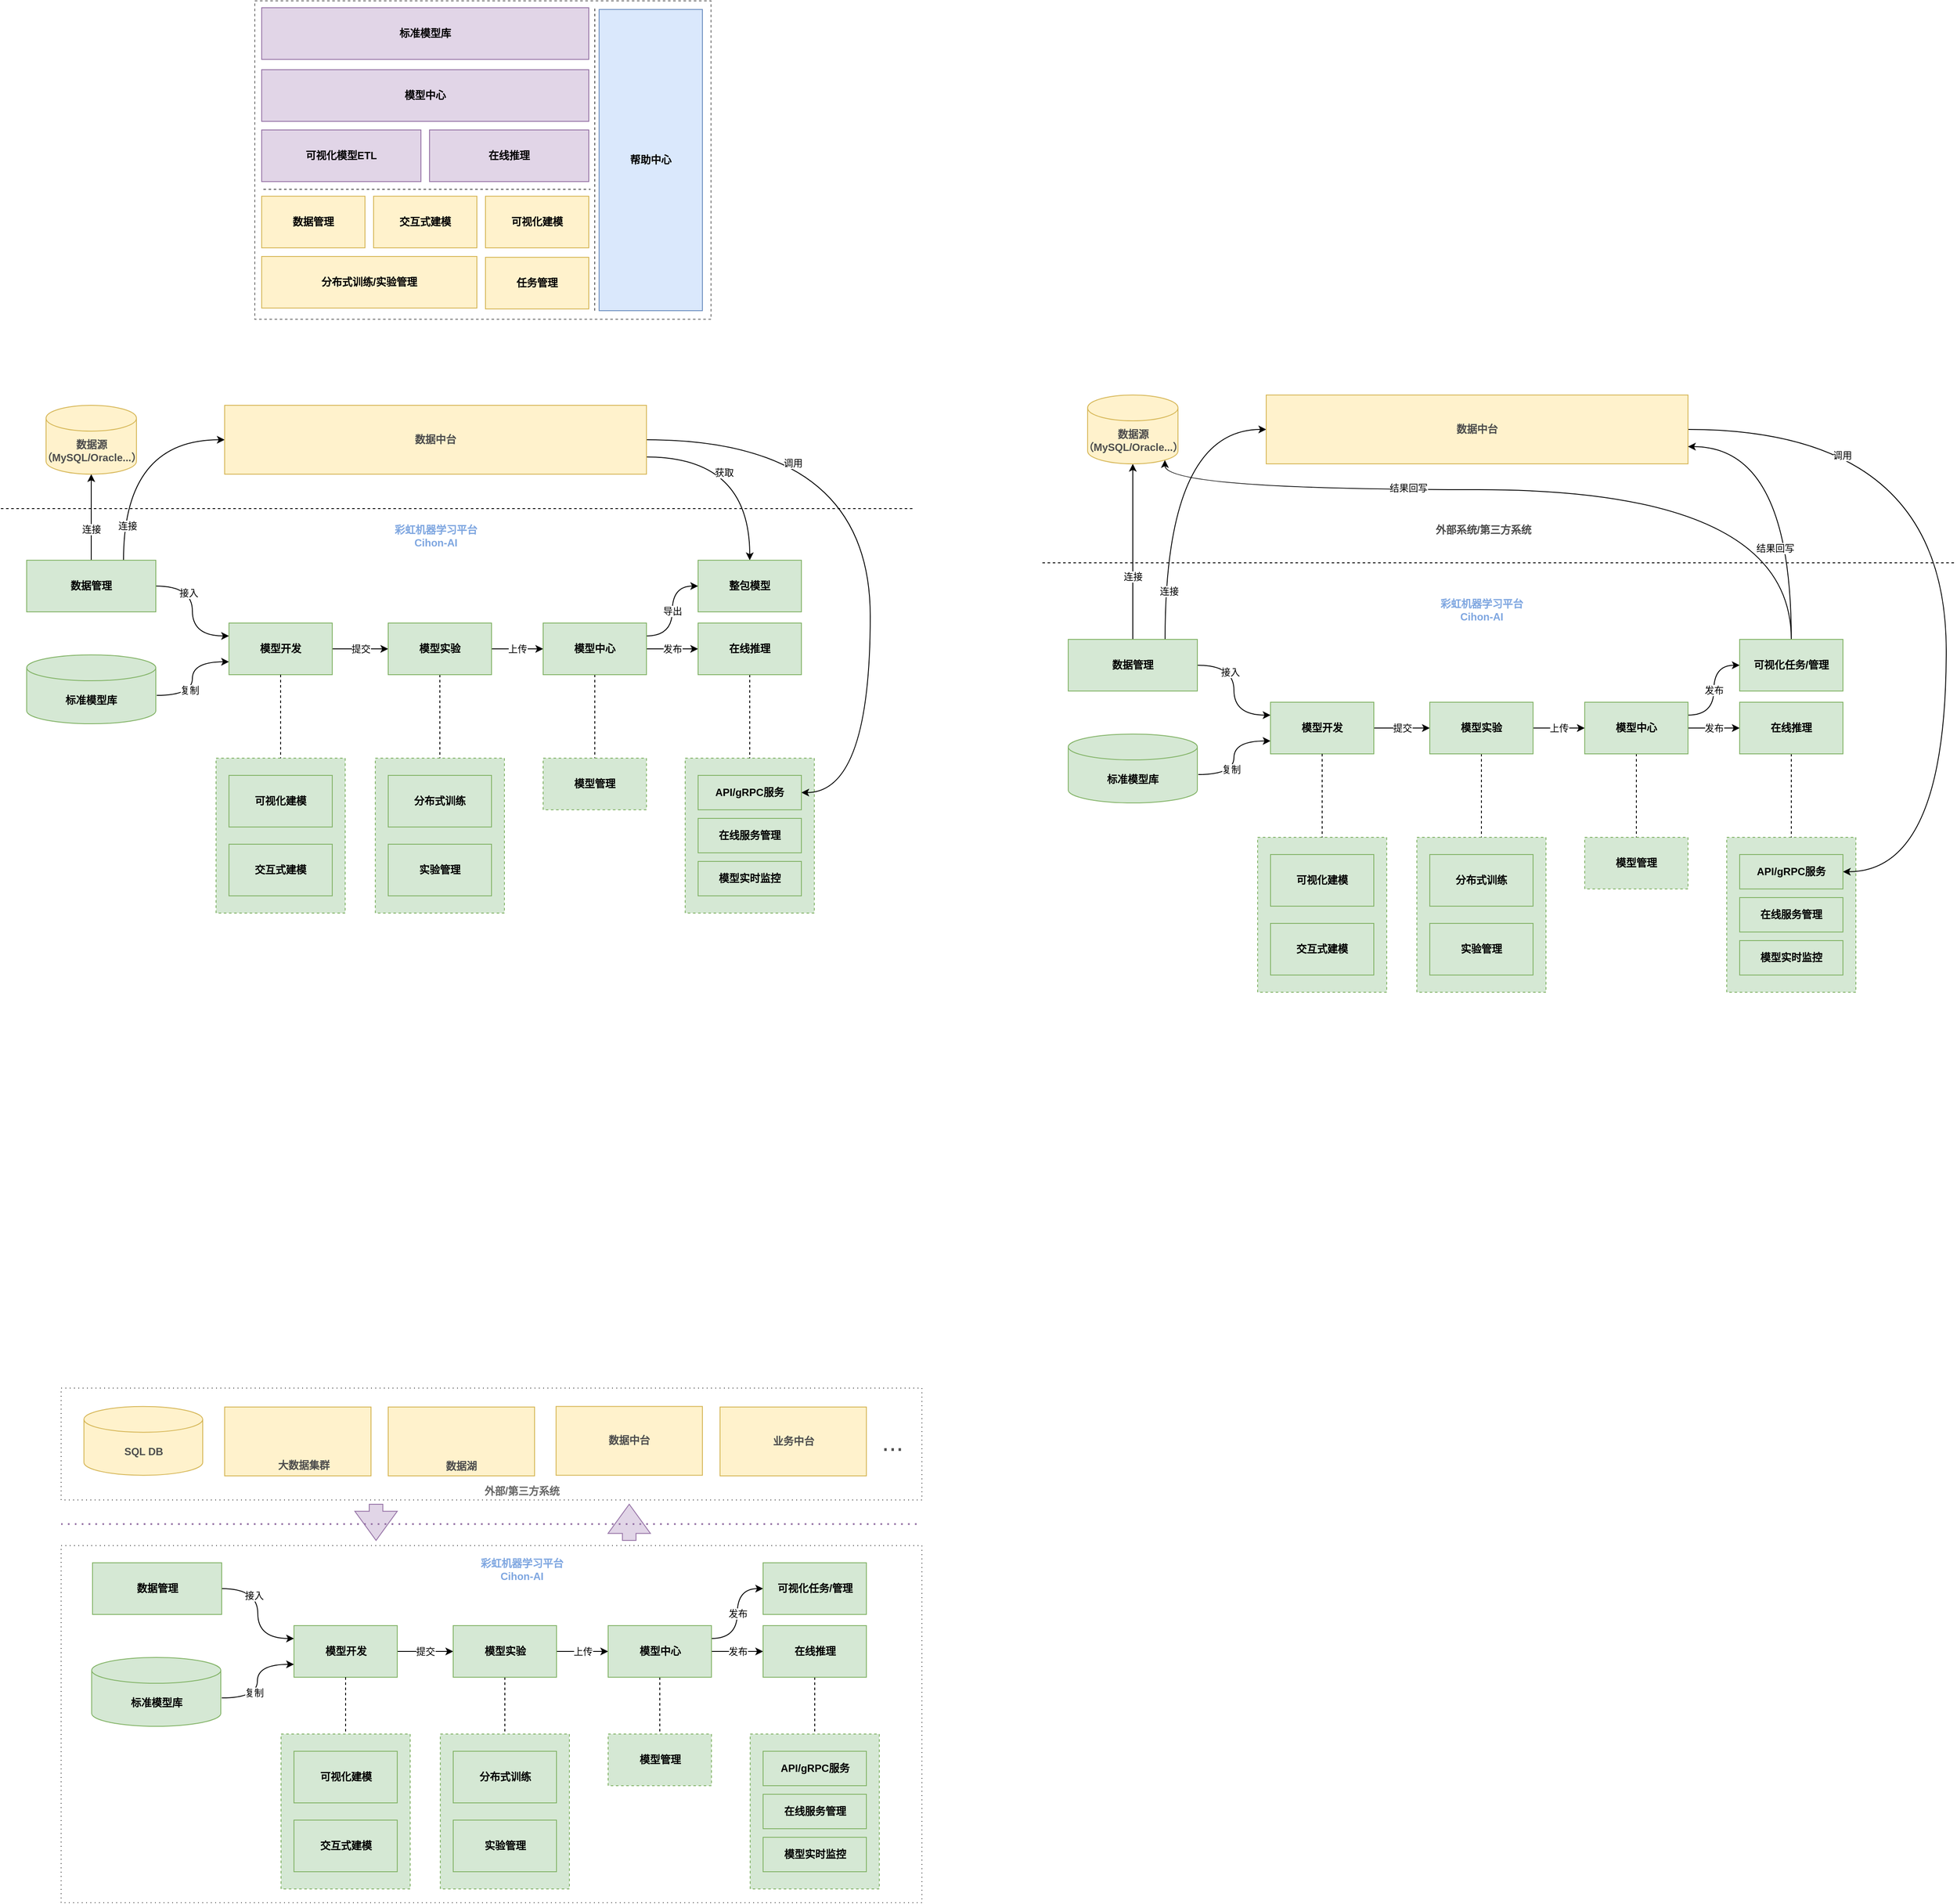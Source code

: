 <mxfile version="20.7.4" type="github">
  <diagram id="ie_3CytNylO9c6eQ8wbu" name="Page-1">
    <mxGraphModel dx="1434" dy="-405" grid="1" gridSize="10" guides="1" tooltips="1" connect="1" arrows="1" fold="1" page="1" pageScale="1" pageWidth="827" pageHeight="1169" math="0" shadow="0">
      <root>
        <mxCell id="0" />
        <mxCell id="1" parent="0" />
        <mxCell id="xP5RGfuM2HS8HkqxuWQb-124" value="" style="rounded=0;whiteSpace=wrap;html=1;fontSize=30;fontColor=#4D4D4D;strokeColor=#4D4D4D;dashed=1;dashPattern=1 4;" parent="1" vertex="1">
          <mxGeometry x="160" y="3185" width="1000" height="415" as="geometry" />
        </mxCell>
        <mxCell id="xP5RGfuM2HS8HkqxuWQb-113" value="" style="rounded=0;whiteSpace=wrap;html=1;fontSize=30;fontColor=#4D4D4D;strokeColor=#4D4D4D;dashed=1;dashPattern=1 4;" parent="1" vertex="1">
          <mxGeometry x="160" y="3002" width="1000" height="130" as="geometry" />
        </mxCell>
        <mxCell id="l0CeqF50A7bxB8gCz17a-1" value="" style="rounded=0;whiteSpace=wrap;html=1;dashed=1;fillColor=#d5e8d4;strokeColor=#82b366;" parent="1" vertex="1">
          <mxGeometry x="885" y="2270" width="150" height="180" as="geometry" />
        </mxCell>
        <mxCell id="l0CeqF50A7bxB8gCz17a-2" style="edgeStyle=orthogonalEdgeStyle;curved=1;rounded=0;orthogonalLoop=1;jettySize=auto;html=1;exitX=1.007;exitY=0.588;exitDx=0;exitDy=0;entryX=0;entryY=0.75;entryDx=0;entryDy=0;exitPerimeter=0;" parent="1" source="YzknZtRQCLHHo1tjPDXz-21" target="l0CeqF50A7bxB8gCz17a-14" edge="1">
          <mxGeometry relative="1" as="geometry">
            <mxPoint x="317" y="2190" as="sourcePoint" />
          </mxGeometry>
        </mxCell>
        <mxCell id="l0CeqF50A7bxB8gCz17a-3" value="复制" style="edgeLabel;html=1;align=center;verticalAlign=middle;resizable=0;points=[];" parent="l0CeqF50A7bxB8gCz17a-2" vertex="1" connectable="0">
          <mxGeometry x="-0.315" relative="1" as="geometry">
            <mxPoint x="-4" y="-6" as="offset" />
          </mxGeometry>
        </mxCell>
        <mxCell id="l0CeqF50A7bxB8gCz17a-5" style="edgeStyle=orthogonalEdgeStyle;rounded=0;orthogonalLoop=1;jettySize=auto;html=1;exitX=1;exitY=0.5;exitDx=0;exitDy=0;entryX=0;entryY=0.25;entryDx=0;entryDy=0;curved=1;" parent="1" source="l0CeqF50A7bxB8gCz17a-11" target="l0CeqF50A7bxB8gCz17a-14" edge="1">
          <mxGeometry relative="1" as="geometry" />
        </mxCell>
        <mxCell id="l0CeqF50A7bxB8gCz17a-6" value="接入" style="edgeLabel;html=1;align=center;verticalAlign=middle;resizable=0;points=[];" parent="l0CeqF50A7bxB8gCz17a-5" vertex="1" connectable="0">
          <mxGeometry x="-0.4" y="-1" relative="1" as="geometry">
            <mxPoint x="-4" y="7" as="offset" />
          </mxGeometry>
        </mxCell>
        <mxCell id="l0CeqF50A7bxB8gCz17a-7" style="edgeStyle=orthogonalEdgeStyle;curved=1;rounded=0;orthogonalLoop=1;jettySize=auto;html=1;exitX=0.75;exitY=0;exitDx=0;exitDy=0;entryX=0;entryY=0.5;entryDx=0;entryDy=0;" parent="1" source="l0CeqF50A7bxB8gCz17a-11" target="l0CeqF50A7bxB8gCz17a-28" edge="1">
          <mxGeometry relative="1" as="geometry" />
        </mxCell>
        <mxCell id="l0CeqF50A7bxB8gCz17a-8" value="连接" style="edgeLabel;html=1;align=center;verticalAlign=middle;resizable=0;points=[];" parent="l0CeqF50A7bxB8gCz17a-7" vertex="1" connectable="0">
          <mxGeometry x="-0.688" y="-4" relative="1" as="geometry">
            <mxPoint as="offset" />
          </mxGeometry>
        </mxCell>
        <mxCell id="l0CeqF50A7bxB8gCz17a-9" style="edgeStyle=orthogonalEdgeStyle;curved=1;rounded=0;orthogonalLoop=1;jettySize=auto;html=1;exitX=0.5;exitY=0;exitDx=0;exitDy=0;entryX=0.5;entryY=1;entryDx=0;entryDy=0;entryPerimeter=0;" parent="1" source="l0CeqF50A7bxB8gCz17a-11" target="l0CeqF50A7bxB8gCz17a-34" edge="1">
          <mxGeometry relative="1" as="geometry" />
        </mxCell>
        <mxCell id="l0CeqF50A7bxB8gCz17a-10" value="连接" style="edgeLabel;html=1;align=center;verticalAlign=middle;resizable=0;points=[];" parent="l0CeqF50A7bxB8gCz17a-9" vertex="1" connectable="0">
          <mxGeometry x="-0.284" relative="1" as="geometry">
            <mxPoint as="offset" />
          </mxGeometry>
        </mxCell>
        <mxCell id="l0CeqF50A7bxB8gCz17a-11" value="数据管理" style="rounded=0;whiteSpace=wrap;html=1;fillColor=#d5e8d4;strokeColor=#82b366;fontStyle=1" parent="1" vertex="1">
          <mxGeometry x="120" y="2040" width="150" height="60" as="geometry" />
        </mxCell>
        <mxCell id="l0CeqF50A7bxB8gCz17a-13" value="提交" style="edgeStyle=orthogonalEdgeStyle;curved=1;rounded=0;orthogonalLoop=1;jettySize=auto;html=1;exitX=1;exitY=0.5;exitDx=0;exitDy=0;entryX=0;entryY=0.5;entryDx=0;entryDy=0;" parent="1" source="l0CeqF50A7bxB8gCz17a-14" target="l0CeqF50A7bxB8gCz17a-17" edge="1">
          <mxGeometry relative="1" as="geometry" />
        </mxCell>
        <mxCell id="l0CeqF50A7bxB8gCz17a-14" value="模型开发" style="rounded=0;whiteSpace=wrap;html=1;fillColor=#d5e8d4;strokeColor=#82b366;fontStyle=1" parent="1" vertex="1">
          <mxGeometry x="355" y="2113" width="120" height="60" as="geometry" />
        </mxCell>
        <mxCell id="l0CeqF50A7bxB8gCz17a-15" value="上传" style="edgeStyle=orthogonalEdgeStyle;curved=1;rounded=0;orthogonalLoop=1;jettySize=auto;html=1;exitX=1;exitY=0.5;exitDx=0;exitDy=0;entryX=0;entryY=0.5;entryDx=0;entryDy=0;" parent="1" source="l0CeqF50A7bxB8gCz17a-17" target="l0CeqF50A7bxB8gCz17a-21" edge="1">
          <mxGeometry relative="1" as="geometry" />
        </mxCell>
        <mxCell id="l0CeqF50A7bxB8gCz17a-16" style="edgeStyle=orthogonalEdgeStyle;curved=1;rounded=0;orthogonalLoop=1;jettySize=auto;html=1;exitX=0.5;exitY=1;exitDx=0;exitDy=0;dashed=1;endArrow=none;endFill=0;" parent="1" source="l0CeqF50A7bxB8gCz17a-17" edge="1">
          <mxGeometry relative="1" as="geometry">
            <mxPoint x="600" y="2270" as="targetPoint" />
          </mxGeometry>
        </mxCell>
        <mxCell id="l0CeqF50A7bxB8gCz17a-17" value="模型实验" style="rounded=0;whiteSpace=wrap;html=1;fillColor=#d5e8d4;strokeColor=#82b366;fontStyle=1" parent="1" vertex="1">
          <mxGeometry x="540" y="2113" width="120" height="60" as="geometry" />
        </mxCell>
        <mxCell id="l0CeqF50A7bxB8gCz17a-18" value="发布" style="edgeStyle=orthogonalEdgeStyle;curved=1;rounded=0;orthogonalLoop=1;jettySize=auto;html=1;exitX=1;exitY=0.5;exitDx=0;exitDy=0;entryX=0;entryY=0.5;entryDx=0;entryDy=0;" parent="1" source="l0CeqF50A7bxB8gCz17a-21" target="l0CeqF50A7bxB8gCz17a-23" edge="1">
          <mxGeometry relative="1" as="geometry" />
        </mxCell>
        <mxCell id="l0CeqF50A7bxB8gCz17a-19" value="导出" style="edgeStyle=orthogonalEdgeStyle;curved=1;rounded=0;orthogonalLoop=1;jettySize=auto;html=1;exitX=1;exitY=0.25;exitDx=0;exitDy=0;entryX=0;entryY=0.5;entryDx=0;entryDy=0;" parent="1" source="l0CeqF50A7bxB8gCz17a-21" target="l0CeqF50A7bxB8gCz17a-35" edge="1">
          <mxGeometry relative="1" as="geometry" />
        </mxCell>
        <mxCell id="l0CeqF50A7bxB8gCz17a-20" style="edgeStyle=orthogonalEdgeStyle;curved=1;rounded=0;orthogonalLoop=1;jettySize=auto;html=1;exitX=0.5;exitY=1;exitDx=0;exitDy=0;entryX=0.5;entryY=0;entryDx=0;entryDy=0;dashed=1;endArrow=none;endFill=0;" parent="1" source="l0CeqF50A7bxB8gCz17a-21" target="l0CeqF50A7bxB8gCz17a-31" edge="1">
          <mxGeometry relative="1" as="geometry" />
        </mxCell>
        <mxCell id="l0CeqF50A7bxB8gCz17a-21" value="模型中心" style="rounded=0;whiteSpace=wrap;html=1;fillColor=#d5e8d4;strokeColor=#82b366;fontStyle=1" parent="1" vertex="1">
          <mxGeometry x="720" y="2113" width="120" height="60" as="geometry" />
        </mxCell>
        <mxCell id="l0CeqF50A7bxB8gCz17a-22" style="edgeStyle=orthogonalEdgeStyle;curved=1;rounded=0;orthogonalLoop=1;jettySize=auto;html=1;exitX=0.5;exitY=1;exitDx=0;exitDy=0;dashed=1;endArrow=none;endFill=0;" parent="1" source="l0CeqF50A7bxB8gCz17a-23" edge="1">
          <mxGeometry relative="1" as="geometry">
            <mxPoint x="960" y="2270" as="targetPoint" />
          </mxGeometry>
        </mxCell>
        <mxCell id="l0CeqF50A7bxB8gCz17a-23" value="在线推理" style="rounded=0;whiteSpace=wrap;html=1;fillColor=#d5e8d4;strokeColor=#82b366;fontStyle=1" parent="1" vertex="1">
          <mxGeometry x="900" y="2113" width="120" height="60" as="geometry" />
        </mxCell>
        <mxCell id="l0CeqF50A7bxB8gCz17a-26" style="edgeStyle=orthogonalEdgeStyle;curved=1;rounded=0;orthogonalLoop=1;jettySize=auto;html=1;exitX=1;exitY=0.75;exitDx=0;exitDy=0;entryX=0.5;entryY=0;entryDx=0;entryDy=0;" parent="1" source="l0CeqF50A7bxB8gCz17a-28" target="l0CeqF50A7bxB8gCz17a-35" edge="1">
          <mxGeometry relative="1" as="geometry" />
        </mxCell>
        <mxCell id="l0CeqF50A7bxB8gCz17a-27" value="获取" style="edgeLabel;html=1;align=center;verticalAlign=middle;resizable=0;points=[];" parent="l0CeqF50A7bxB8gCz17a-26" vertex="1" connectable="0">
          <mxGeometry x="0.122" y="-10" relative="1" as="geometry">
            <mxPoint x="-20" y="3" as="offset" />
          </mxGeometry>
        </mxCell>
        <mxCell id="YzknZtRQCLHHo1tjPDXz-38" style="edgeStyle=orthogonalEdgeStyle;curved=1;rounded=0;orthogonalLoop=1;jettySize=auto;html=1;exitX=1;exitY=0.5;exitDx=0;exitDy=0;entryX=1;entryY=0.5;entryDx=0;entryDy=0;" parent="1" source="l0CeqF50A7bxB8gCz17a-28" target="l0CeqF50A7bxB8gCz17a-32" edge="1">
          <mxGeometry relative="1" as="geometry">
            <Array as="points">
              <mxPoint x="1100" y="1900" />
              <mxPoint x="1100" y="2310" />
            </Array>
          </mxGeometry>
        </mxCell>
        <mxCell id="YzknZtRQCLHHo1tjPDXz-39" value="调用" style="edgeLabel;html=1;align=center;verticalAlign=middle;resizable=0;points=[];" parent="YzknZtRQCLHHo1tjPDXz-38" vertex="1" connectable="0">
          <mxGeometry x="-0.267" y="-47" relative="1" as="geometry">
            <mxPoint x="-43" y="12" as="offset" />
          </mxGeometry>
        </mxCell>
        <mxCell id="l0CeqF50A7bxB8gCz17a-28" value="数据中台" style="rounded=0;whiteSpace=wrap;html=1;fillColor=#fff2cc;strokeColor=#d6b656;fontStyle=1;fontColor=#4D4D4D;" parent="1" vertex="1">
          <mxGeometry x="350" y="1860" width="490" height="80" as="geometry" />
        </mxCell>
        <mxCell id="l0CeqF50A7bxB8gCz17a-29" value="" style="endArrow=none;dashed=1;html=1;rounded=0;" parent="1" edge="1">
          <mxGeometry width="50" height="50" relative="1" as="geometry">
            <mxPoint x="90" y="1980" as="sourcePoint" />
            <mxPoint x="1150" y="1980" as="targetPoint" />
          </mxGeometry>
        </mxCell>
        <mxCell id="l0CeqF50A7bxB8gCz17a-31" value="模型管理" style="rounded=0;whiteSpace=wrap;html=1;fillColor=#d5e8d4;strokeColor=#82b366;dashed=1;fontStyle=1" parent="1" vertex="1">
          <mxGeometry x="720" y="2270" width="120" height="60" as="geometry" />
        </mxCell>
        <mxCell id="l0CeqF50A7bxB8gCz17a-32" value="API/gRPC服务" style="rounded=0;whiteSpace=wrap;html=1;fillColor=#d5e8d4;strokeColor=#82b366;fontStyle=1" parent="1" vertex="1">
          <mxGeometry x="900" y="2290" width="120" height="40" as="geometry" />
        </mxCell>
        <mxCell id="l0CeqF50A7bxB8gCz17a-33" value="在线服务管理" style="rounded=0;whiteSpace=wrap;html=1;fillColor=#d5e8d4;strokeColor=#82b366;fontStyle=1" parent="1" vertex="1">
          <mxGeometry x="900" y="2340" width="120" height="40" as="geometry" />
        </mxCell>
        <mxCell id="l0CeqF50A7bxB8gCz17a-34" value="数据源（MySQL/Oracle...）" style="shape=cylinder3;whiteSpace=wrap;html=1;boundedLbl=1;backgroundOutline=1;size=15;fillColor=#fff2cc;strokeColor=#d6b656;fontStyle=1;fontColor=#4D4D4D;" parent="1" vertex="1">
          <mxGeometry x="142.5" y="1860" width="105" height="80" as="geometry" />
        </mxCell>
        <mxCell id="l0CeqF50A7bxB8gCz17a-35" value="整包模型" style="rounded=0;whiteSpace=wrap;html=1;fillColor=#d5e8d4;strokeColor=#82b366;fontStyle=1" parent="1" vertex="1">
          <mxGeometry x="900" y="2040" width="120" height="60" as="geometry" />
        </mxCell>
        <mxCell id="YzknZtRQCLHHo1tjPDXz-1" value="" style="rounded=0;whiteSpace=wrap;html=1;shadow=0;dashed=1;strokeColor=#4D4D4D;fontSize=12;fontColor=#999999;fillColor=none;opacity=80;" parent="1" vertex="1">
          <mxGeometry x="385" y="1390" width="530" height="370" as="geometry" />
        </mxCell>
        <mxCell id="YzknZtRQCLHHo1tjPDXz-2" value="数据管理" style="rounded=0;whiteSpace=wrap;html=1;fontStyle=1;fillColor=#fff2cc;strokeColor=#d6b656;" parent="1" vertex="1">
          <mxGeometry x="393" y="1617" width="120" height="60" as="geometry" />
        </mxCell>
        <mxCell id="YzknZtRQCLHHo1tjPDXz-3" value="交互式建模" style="rounded=0;whiteSpace=wrap;html=1;fontStyle=1;fillColor=#fff2cc;strokeColor=#d6b656;" parent="1" vertex="1">
          <mxGeometry x="523" y="1617" width="120" height="60" as="geometry" />
        </mxCell>
        <mxCell id="YzknZtRQCLHHo1tjPDXz-4" value="可视化建模" style="rounded=0;whiteSpace=wrap;html=1;fontStyle=1;fillColor=#fff2cc;strokeColor=#d6b656;" parent="1" vertex="1">
          <mxGeometry x="653" y="1617" width="120" height="60" as="geometry" />
        </mxCell>
        <mxCell id="YzknZtRQCLHHo1tjPDXz-5" value="分布式训练/实验管理" style="rounded=0;whiteSpace=wrap;html=1;fontStyle=1;fillColor=#fff2cc;strokeColor=#d6b656;" parent="1" vertex="1">
          <mxGeometry x="393" y="1687" width="250" height="60" as="geometry" />
        </mxCell>
        <mxCell id="YzknZtRQCLHHo1tjPDXz-7" value="标准模型库" style="rounded=0;whiteSpace=wrap;html=1;fontStyle=1;fillColor=#e1d5e7;strokeColor=#9673a6;" parent="1" vertex="1">
          <mxGeometry x="393" y="1398" width="380" height="60" as="geometry" />
        </mxCell>
        <mxCell id="YzknZtRQCLHHo1tjPDXz-9" value="帮助中心" style="rounded=0;whiteSpace=wrap;html=1;fontStyle=1;fillColor=#dae8fc;strokeColor=#6c8ebf;" parent="1" vertex="1">
          <mxGeometry x="785" y="1400" width="120" height="350" as="geometry" />
        </mxCell>
        <mxCell id="YzknZtRQCLHHo1tjPDXz-11" value="" style="endArrow=none;dashed=1;html=1;rounded=0;strokeColor=#4D4D4D;" parent="1" edge="1">
          <mxGeometry width="50" height="50" relative="1" as="geometry">
            <mxPoint x="395" y="1609" as="sourcePoint" />
            <mxPoint x="775" y="1609" as="targetPoint" />
          </mxGeometry>
        </mxCell>
        <mxCell id="YzknZtRQCLHHo1tjPDXz-12" value="" style="endArrow=none;dashed=1;html=1;rounded=0;strokeColor=#4D4D4D;exitX=0.745;exitY=0.973;exitDx=0;exitDy=0;exitPerimeter=0;" parent="1" edge="1" source="YzknZtRQCLHHo1tjPDXz-1">
          <mxGeometry width="50" height="50" relative="1" as="geometry">
            <mxPoint x="780" y="1669" as="sourcePoint" />
            <mxPoint x="780" y="1399" as="targetPoint" />
          </mxGeometry>
        </mxCell>
        <mxCell id="YzknZtRQCLHHo1tjPDXz-13" value="任务管理" style="rounded=0;whiteSpace=wrap;html=1;fontStyle=1;fillColor=#fff2cc;strokeColor=#d6b656;" parent="1" vertex="1">
          <mxGeometry x="653" y="1688" width="120" height="60" as="geometry" />
        </mxCell>
        <mxCell id="YzknZtRQCLHHo1tjPDXz-15" value="" style="rounded=0;whiteSpace=wrap;html=1;dashed=1;fillColor=#d5e8d4;strokeColor=#82b366;" parent="1" vertex="1">
          <mxGeometry x="525" y="2270" width="150" height="180" as="geometry" />
        </mxCell>
        <mxCell id="YzknZtRQCLHHo1tjPDXz-16" value="分布式训练" style="rounded=0;whiteSpace=wrap;html=1;fillColor=#d5e8d4;strokeColor=#82b366;fontStyle=1" parent="1" vertex="1">
          <mxGeometry x="540" y="2290" width="120" height="60" as="geometry" />
        </mxCell>
        <mxCell id="YzknZtRQCLHHo1tjPDXz-17" value="实验管理" style="rounded=0;whiteSpace=wrap;html=1;fillColor=#d5e8d4;strokeColor=#82b366;fontStyle=1" parent="1" vertex="1">
          <mxGeometry x="540" y="2370" width="120" height="60" as="geometry" />
        </mxCell>
        <mxCell id="YzknZtRQCLHHo1tjPDXz-21" value="标准模型库" style="shape=cylinder3;whiteSpace=wrap;html=1;boundedLbl=1;backgroundOutline=1;size=15;fillColor=#d5e8d4;strokeColor=#82b366;fontStyle=1" parent="1" vertex="1">
          <mxGeometry x="120" y="2150" width="150" height="80" as="geometry" />
        </mxCell>
        <mxCell id="YzknZtRQCLHHo1tjPDXz-24" value="" style="rounded=0;whiteSpace=wrap;html=1;dashed=1;fillColor=#d5e8d4;strokeColor=#82b366;" parent="1" vertex="1">
          <mxGeometry x="340" y="2270" width="150" height="180" as="geometry" />
        </mxCell>
        <mxCell id="YzknZtRQCLHHo1tjPDXz-25" value="可视化建模" style="rounded=0;whiteSpace=wrap;html=1;fillColor=#d5e8d4;strokeColor=#82b366;fontStyle=1" parent="1" vertex="1">
          <mxGeometry x="355" y="2290" width="120" height="60" as="geometry" />
        </mxCell>
        <mxCell id="YzknZtRQCLHHo1tjPDXz-26" value="交互式建模" style="rounded=0;whiteSpace=wrap;html=1;fillColor=#d5e8d4;strokeColor=#82b366;fontStyle=1" parent="1" vertex="1">
          <mxGeometry x="355" y="2370" width="120" height="60" as="geometry" />
        </mxCell>
        <mxCell id="YzknZtRQCLHHo1tjPDXz-27" style="edgeStyle=orthogonalEdgeStyle;rounded=0;orthogonalLoop=1;jettySize=auto;html=1;exitX=0.5;exitY=1;exitDx=0;exitDy=0;dashed=1;endArrow=none;endFill=0;entryX=0.5;entryY=0;entryDx=0;entryDy=0;" parent="1" source="l0CeqF50A7bxB8gCz17a-14" target="YzknZtRQCLHHo1tjPDXz-24" edge="1">
          <mxGeometry relative="1" as="geometry">
            <mxPoint x="414.5" y="2183" as="sourcePoint" />
            <mxPoint x="415" y="2240" as="targetPoint" />
          </mxGeometry>
        </mxCell>
        <mxCell id="YzknZtRQCLHHo1tjPDXz-36" value="模型实时监控" style="rounded=0;whiteSpace=wrap;html=1;fillColor=#d5e8d4;strokeColor=#82b366;fontStyle=1" parent="1" vertex="1">
          <mxGeometry x="900" y="2390" width="120" height="40" as="geometry" />
        </mxCell>
        <mxCell id="YzknZtRQCLHHo1tjPDXz-40" value="彩虹机器学习平台&lt;br&gt;Cihon-AI" style="text;html=1;strokeColor=none;fillColor=none;align=center;verticalAlign=middle;whiteSpace=wrap;rounded=0;fontStyle=1;fontColor=#7EA6E0;" parent="1" vertex="1">
          <mxGeometry x="532.5" y="1997" width="125" height="30" as="geometry" />
        </mxCell>
        <mxCell id="xP5RGfuM2HS8HkqxuWQb-1" value="" style="rounded=0;whiteSpace=wrap;html=1;dashed=1;fillColor=#d5e8d4;strokeColor=#82b366;" parent="1" vertex="1">
          <mxGeometry x="2095" y="2362" width="150" height="180" as="geometry" />
        </mxCell>
        <mxCell id="xP5RGfuM2HS8HkqxuWQb-2" style="edgeStyle=orthogonalEdgeStyle;curved=1;rounded=0;orthogonalLoop=1;jettySize=auto;html=1;exitX=1.007;exitY=0.588;exitDx=0;exitDy=0;entryX=0;entryY=0.75;entryDx=0;entryDy=0;exitPerimeter=0;" parent="1" source="xP5RGfuM2HS8HkqxuWQb-36" target="xP5RGfuM2HS8HkqxuWQb-12" edge="1">
          <mxGeometry relative="1" as="geometry">
            <mxPoint x="1527" y="2282" as="sourcePoint" />
          </mxGeometry>
        </mxCell>
        <mxCell id="xP5RGfuM2HS8HkqxuWQb-3" value="复制" style="edgeLabel;html=1;align=center;verticalAlign=middle;resizable=0;points=[];" parent="xP5RGfuM2HS8HkqxuWQb-2" vertex="1" connectable="0">
          <mxGeometry x="-0.315" relative="1" as="geometry">
            <mxPoint x="-4" y="-6" as="offset" />
          </mxGeometry>
        </mxCell>
        <mxCell id="xP5RGfuM2HS8HkqxuWQb-4" style="edgeStyle=orthogonalEdgeStyle;rounded=0;orthogonalLoop=1;jettySize=auto;html=1;exitX=1;exitY=0.5;exitDx=0;exitDy=0;entryX=0;entryY=0.25;entryDx=0;entryDy=0;curved=1;" parent="1" source="xP5RGfuM2HS8HkqxuWQb-10" target="xP5RGfuM2HS8HkqxuWQb-12" edge="1">
          <mxGeometry relative="1" as="geometry" />
        </mxCell>
        <mxCell id="xP5RGfuM2HS8HkqxuWQb-5" value="接入" style="edgeLabel;html=1;align=center;verticalAlign=middle;resizable=0;points=[];" parent="xP5RGfuM2HS8HkqxuWQb-4" vertex="1" connectable="0">
          <mxGeometry x="-0.4" y="-1" relative="1" as="geometry">
            <mxPoint x="-4" y="7" as="offset" />
          </mxGeometry>
        </mxCell>
        <mxCell id="xP5RGfuM2HS8HkqxuWQb-6" style="edgeStyle=orthogonalEdgeStyle;curved=1;rounded=0;orthogonalLoop=1;jettySize=auto;html=1;exitX=0.75;exitY=0;exitDx=0;exitDy=0;entryX=0;entryY=0.5;entryDx=0;entryDy=0;" parent="1" source="xP5RGfuM2HS8HkqxuWQb-10" target="xP5RGfuM2HS8HkqxuWQb-26" edge="1">
          <mxGeometry relative="1" as="geometry" />
        </mxCell>
        <mxCell id="xP5RGfuM2HS8HkqxuWQb-7" value="连接" style="edgeLabel;html=1;align=center;verticalAlign=middle;resizable=0;points=[];" parent="xP5RGfuM2HS8HkqxuWQb-6" vertex="1" connectable="0">
          <mxGeometry x="-0.688" y="-4" relative="1" as="geometry">
            <mxPoint as="offset" />
          </mxGeometry>
        </mxCell>
        <mxCell id="xP5RGfuM2HS8HkqxuWQb-8" style="edgeStyle=orthogonalEdgeStyle;curved=1;rounded=0;orthogonalLoop=1;jettySize=auto;html=1;exitX=0.5;exitY=0;exitDx=0;exitDy=0;entryX=0.5;entryY=1;entryDx=0;entryDy=0;entryPerimeter=0;" parent="1" source="xP5RGfuM2HS8HkqxuWQb-10" target="xP5RGfuM2HS8HkqxuWQb-31" edge="1">
          <mxGeometry relative="1" as="geometry" />
        </mxCell>
        <mxCell id="xP5RGfuM2HS8HkqxuWQb-9" value="连接" style="edgeLabel;html=1;align=center;verticalAlign=middle;resizable=0;points=[];" parent="xP5RGfuM2HS8HkqxuWQb-8" vertex="1" connectable="0">
          <mxGeometry x="-0.284" relative="1" as="geometry">
            <mxPoint as="offset" />
          </mxGeometry>
        </mxCell>
        <mxCell id="xP5RGfuM2HS8HkqxuWQb-10" value="数据管理" style="rounded=0;whiteSpace=wrap;html=1;fillColor=#d5e8d4;strokeColor=#82b366;fontStyle=1" parent="1" vertex="1">
          <mxGeometry x="1330" y="2132" width="150" height="60" as="geometry" />
        </mxCell>
        <mxCell id="xP5RGfuM2HS8HkqxuWQb-11" value="提交" style="edgeStyle=orthogonalEdgeStyle;curved=1;rounded=0;orthogonalLoop=1;jettySize=auto;html=1;exitX=1;exitY=0.5;exitDx=0;exitDy=0;entryX=0;entryY=0.5;entryDx=0;entryDy=0;" parent="1" source="xP5RGfuM2HS8HkqxuWQb-12" target="xP5RGfuM2HS8HkqxuWQb-15" edge="1">
          <mxGeometry relative="1" as="geometry" />
        </mxCell>
        <mxCell id="xP5RGfuM2HS8HkqxuWQb-12" value="模型开发" style="rounded=0;whiteSpace=wrap;html=1;fillColor=#d5e8d4;strokeColor=#82b366;fontStyle=1" parent="1" vertex="1">
          <mxGeometry x="1565" y="2205" width="120" height="60" as="geometry" />
        </mxCell>
        <mxCell id="xP5RGfuM2HS8HkqxuWQb-13" value="上传" style="edgeStyle=orthogonalEdgeStyle;curved=1;rounded=0;orthogonalLoop=1;jettySize=auto;html=1;exitX=1;exitY=0.5;exitDx=0;exitDy=0;entryX=0;entryY=0.5;entryDx=0;entryDy=0;" parent="1" source="xP5RGfuM2HS8HkqxuWQb-15" target="xP5RGfuM2HS8HkqxuWQb-19" edge="1">
          <mxGeometry relative="1" as="geometry" />
        </mxCell>
        <mxCell id="xP5RGfuM2HS8HkqxuWQb-14" style="edgeStyle=orthogonalEdgeStyle;curved=1;rounded=0;orthogonalLoop=1;jettySize=auto;html=1;exitX=0.5;exitY=1;exitDx=0;exitDy=0;dashed=1;endArrow=none;endFill=0;" parent="1" source="xP5RGfuM2HS8HkqxuWQb-15" edge="1">
          <mxGeometry relative="1" as="geometry">
            <mxPoint x="1810" y="2362" as="targetPoint" />
          </mxGeometry>
        </mxCell>
        <mxCell id="xP5RGfuM2HS8HkqxuWQb-15" value="模型实验" style="rounded=0;whiteSpace=wrap;html=1;fillColor=#d5e8d4;strokeColor=#82b366;fontStyle=1" parent="1" vertex="1">
          <mxGeometry x="1750" y="2205" width="120" height="60" as="geometry" />
        </mxCell>
        <mxCell id="xP5RGfuM2HS8HkqxuWQb-16" value="发布" style="edgeStyle=orthogonalEdgeStyle;curved=1;rounded=0;orthogonalLoop=1;jettySize=auto;html=1;exitX=1;exitY=0.5;exitDx=0;exitDy=0;entryX=0;entryY=0.5;entryDx=0;entryDy=0;" parent="1" source="xP5RGfuM2HS8HkqxuWQb-19" target="xP5RGfuM2HS8HkqxuWQb-21" edge="1">
          <mxGeometry relative="1" as="geometry" />
        </mxCell>
        <mxCell id="xP5RGfuM2HS8HkqxuWQb-18" style="edgeStyle=orthogonalEdgeStyle;curved=1;rounded=0;orthogonalLoop=1;jettySize=auto;html=1;exitX=0.5;exitY=1;exitDx=0;exitDy=0;entryX=0.5;entryY=0;entryDx=0;entryDy=0;dashed=1;endArrow=none;endFill=0;" parent="1" source="xP5RGfuM2HS8HkqxuWQb-19" target="xP5RGfuM2HS8HkqxuWQb-28" edge="1">
          <mxGeometry relative="1" as="geometry" />
        </mxCell>
        <mxCell id="xP5RGfuM2HS8HkqxuWQb-51" value="发布" style="edgeStyle=orthogonalEdgeStyle;curved=1;rounded=0;orthogonalLoop=1;jettySize=auto;html=1;exitX=1;exitY=0.25;exitDx=0;exitDy=0;entryX=0;entryY=0.5;entryDx=0;entryDy=0;" parent="1" source="xP5RGfuM2HS8HkqxuWQb-19" target="xP5RGfuM2HS8HkqxuWQb-32" edge="1">
          <mxGeometry relative="1" as="geometry" />
        </mxCell>
        <mxCell id="xP5RGfuM2HS8HkqxuWQb-19" value="模型中心" style="rounded=0;whiteSpace=wrap;html=1;fillColor=#d5e8d4;strokeColor=#82b366;fontStyle=1" parent="1" vertex="1">
          <mxGeometry x="1930" y="2205" width="120" height="60" as="geometry" />
        </mxCell>
        <mxCell id="xP5RGfuM2HS8HkqxuWQb-20" style="edgeStyle=orthogonalEdgeStyle;curved=1;rounded=0;orthogonalLoop=1;jettySize=auto;html=1;exitX=0.5;exitY=1;exitDx=0;exitDy=0;dashed=1;endArrow=none;endFill=0;" parent="1" source="xP5RGfuM2HS8HkqxuWQb-21" edge="1">
          <mxGeometry relative="1" as="geometry">
            <mxPoint x="2170.0" y="2362" as="targetPoint" />
          </mxGeometry>
        </mxCell>
        <mxCell id="xP5RGfuM2HS8HkqxuWQb-21" value="在线推理" style="rounded=0;whiteSpace=wrap;html=1;fillColor=#d5e8d4;strokeColor=#82b366;fontStyle=1" parent="1" vertex="1">
          <mxGeometry x="2110" y="2205" width="120" height="60" as="geometry" />
        </mxCell>
        <mxCell id="xP5RGfuM2HS8HkqxuWQb-52" style="edgeStyle=orthogonalEdgeStyle;curved=1;rounded=0;orthogonalLoop=1;jettySize=auto;html=1;exitX=1;exitY=0.5;exitDx=0;exitDy=0;entryX=1;entryY=0.5;entryDx=0;entryDy=0;" parent="1" source="xP5RGfuM2HS8HkqxuWQb-26" target="xP5RGfuM2HS8HkqxuWQb-29" edge="1">
          <mxGeometry relative="1" as="geometry">
            <Array as="points">
              <mxPoint x="2350" y="1888" />
              <mxPoint x="2350" y="2402" />
            </Array>
          </mxGeometry>
        </mxCell>
        <mxCell id="xP5RGfuM2HS8HkqxuWQb-53" value="调用" style="edgeLabel;html=1;align=center;verticalAlign=middle;resizable=0;points=[];" parent="xP5RGfuM2HS8HkqxuWQb-52" vertex="1" connectable="0">
          <mxGeometry x="-0.617" y="-30" relative="1" as="geometry">
            <mxPoint as="offset" />
          </mxGeometry>
        </mxCell>
        <mxCell id="xP5RGfuM2HS8HkqxuWQb-26" value="数据中台" style="rounded=0;whiteSpace=wrap;html=1;fillColor=#fff2cc;strokeColor=#d6b656;fontStyle=1;fontColor=#4D4D4D;" parent="1" vertex="1">
          <mxGeometry x="1560" y="1848" width="490" height="80" as="geometry" />
        </mxCell>
        <mxCell id="xP5RGfuM2HS8HkqxuWQb-27" value="" style="endArrow=none;dashed=1;html=1;rounded=0;" parent="1" edge="1">
          <mxGeometry width="50" height="50" relative="1" as="geometry">
            <mxPoint x="1300" y="2043" as="sourcePoint" />
            <mxPoint x="2360.0" y="2043" as="targetPoint" />
          </mxGeometry>
        </mxCell>
        <mxCell id="xP5RGfuM2HS8HkqxuWQb-28" value="模型管理" style="rounded=0;whiteSpace=wrap;html=1;fillColor=#d5e8d4;strokeColor=#82b366;dashed=1;fontStyle=1" parent="1" vertex="1">
          <mxGeometry x="1930" y="2362" width="120" height="60" as="geometry" />
        </mxCell>
        <mxCell id="xP5RGfuM2HS8HkqxuWQb-29" value="API/gRPC服务" style="rounded=0;whiteSpace=wrap;html=1;fillColor=#d5e8d4;strokeColor=#82b366;fontStyle=1" parent="1" vertex="1">
          <mxGeometry x="2110" y="2382" width="120" height="40" as="geometry" />
        </mxCell>
        <mxCell id="xP5RGfuM2HS8HkqxuWQb-30" value="在线服务管理" style="rounded=0;whiteSpace=wrap;html=1;fillColor=#d5e8d4;strokeColor=#82b366;fontStyle=1" parent="1" vertex="1">
          <mxGeometry x="2110" y="2432" width="120" height="40" as="geometry" />
        </mxCell>
        <mxCell id="xP5RGfuM2HS8HkqxuWQb-31" value="数据源（MySQL/Oracle...）" style="shape=cylinder3;whiteSpace=wrap;html=1;boundedLbl=1;backgroundOutline=1;size=15;fillColor=#fff2cc;strokeColor=#d6b656;fontStyle=1;fontColor=#4D4D4D;" parent="1" vertex="1">
          <mxGeometry x="1352.5" y="1848" width="105" height="80" as="geometry" />
        </mxCell>
        <mxCell id="xP5RGfuM2HS8HkqxuWQb-43" style="edgeStyle=orthogonalEdgeStyle;curved=1;rounded=0;orthogonalLoop=1;jettySize=auto;html=1;exitX=0.5;exitY=0;exitDx=0;exitDy=0;entryX=1;entryY=0.75;entryDx=0;entryDy=0;" parent="1" source="xP5RGfuM2HS8HkqxuWQb-32" target="xP5RGfuM2HS8HkqxuWQb-26" edge="1">
          <mxGeometry relative="1" as="geometry" />
        </mxCell>
        <mxCell id="xP5RGfuM2HS8HkqxuWQb-45" value="结果回写" style="edgeLabel;html=1;align=center;verticalAlign=middle;resizable=0;points=[];" parent="xP5RGfuM2HS8HkqxuWQb-43" vertex="1" connectable="0">
          <mxGeometry x="-0.388" y="19" relative="1" as="geometry">
            <mxPoint y="-1" as="offset" />
          </mxGeometry>
        </mxCell>
        <mxCell id="xP5RGfuM2HS8HkqxuWQb-47" style="edgeStyle=orthogonalEdgeStyle;curved=1;rounded=0;orthogonalLoop=1;jettySize=auto;html=1;exitX=0.5;exitY=0;exitDx=0;exitDy=0;entryX=0.855;entryY=1;entryDx=0;entryDy=-4.35;entryPerimeter=0;" parent="1" source="xP5RGfuM2HS8HkqxuWQb-32" target="xP5RGfuM2HS8HkqxuWQb-31" edge="1">
          <mxGeometry relative="1" as="geometry">
            <Array as="points">
              <mxPoint x="2170" y="1958" />
              <mxPoint x="1442" y="1958" />
            </Array>
          </mxGeometry>
        </mxCell>
        <mxCell id="xP5RGfuM2HS8HkqxuWQb-48" value="结果回写" style="edgeLabel;html=1;align=center;verticalAlign=middle;resizable=0;points=[];" parent="xP5RGfuM2HS8HkqxuWQb-47" vertex="1" connectable="0">
          <mxGeometry x="0.325" y="-2" relative="1" as="geometry">
            <mxPoint x="1" as="offset" />
          </mxGeometry>
        </mxCell>
        <mxCell id="xP5RGfuM2HS8HkqxuWQb-32" value="可视化任务/管理" style="rounded=0;whiteSpace=wrap;html=1;fillColor=#d5e8d4;strokeColor=#82b366;fontStyle=1" parent="1" vertex="1">
          <mxGeometry x="2110" y="2132" width="120" height="60" as="geometry" />
        </mxCell>
        <mxCell id="xP5RGfuM2HS8HkqxuWQb-33" value="" style="rounded=0;whiteSpace=wrap;html=1;dashed=1;fillColor=#d5e8d4;strokeColor=#82b366;" parent="1" vertex="1">
          <mxGeometry x="1735" y="2362" width="150" height="180" as="geometry" />
        </mxCell>
        <mxCell id="xP5RGfuM2HS8HkqxuWQb-34" value="分布式训练" style="rounded=0;whiteSpace=wrap;html=1;fillColor=#d5e8d4;strokeColor=#82b366;fontStyle=1" parent="1" vertex="1">
          <mxGeometry x="1750" y="2382" width="120" height="60" as="geometry" />
        </mxCell>
        <mxCell id="xP5RGfuM2HS8HkqxuWQb-35" value="实验管理" style="rounded=0;whiteSpace=wrap;html=1;fillColor=#d5e8d4;strokeColor=#82b366;fontStyle=1" parent="1" vertex="1">
          <mxGeometry x="1750" y="2462" width="120" height="60" as="geometry" />
        </mxCell>
        <mxCell id="xP5RGfuM2HS8HkqxuWQb-36" value="标准模型库" style="shape=cylinder3;whiteSpace=wrap;html=1;boundedLbl=1;backgroundOutline=1;size=15;fillColor=#d5e8d4;strokeColor=#82b366;fontStyle=1" parent="1" vertex="1">
          <mxGeometry x="1330" y="2242" width="150" height="80" as="geometry" />
        </mxCell>
        <mxCell id="xP5RGfuM2HS8HkqxuWQb-37" value="" style="rounded=0;whiteSpace=wrap;html=1;dashed=1;fillColor=#d5e8d4;strokeColor=#82b366;" parent="1" vertex="1">
          <mxGeometry x="1550" y="2362" width="150" height="180" as="geometry" />
        </mxCell>
        <mxCell id="xP5RGfuM2HS8HkqxuWQb-38" value="可视化建模" style="rounded=0;whiteSpace=wrap;html=1;fillColor=#d5e8d4;strokeColor=#82b366;fontStyle=1" parent="1" vertex="1">
          <mxGeometry x="1565" y="2382" width="120" height="60" as="geometry" />
        </mxCell>
        <mxCell id="xP5RGfuM2HS8HkqxuWQb-39" value="交互式建模" style="rounded=0;whiteSpace=wrap;html=1;fillColor=#d5e8d4;strokeColor=#82b366;fontStyle=1" parent="1" vertex="1">
          <mxGeometry x="1565" y="2462" width="120" height="60" as="geometry" />
        </mxCell>
        <mxCell id="xP5RGfuM2HS8HkqxuWQb-40" style="edgeStyle=orthogonalEdgeStyle;rounded=0;orthogonalLoop=1;jettySize=auto;html=1;exitX=0.5;exitY=1;exitDx=0;exitDy=0;dashed=1;endArrow=none;endFill=0;entryX=0.5;entryY=0;entryDx=0;entryDy=0;" parent="1" source="xP5RGfuM2HS8HkqxuWQb-12" target="xP5RGfuM2HS8HkqxuWQb-37" edge="1">
          <mxGeometry relative="1" as="geometry">
            <mxPoint x="1624.5" y="2275" as="sourcePoint" />
            <mxPoint x="1625" y="2332" as="targetPoint" />
          </mxGeometry>
        </mxCell>
        <mxCell id="xP5RGfuM2HS8HkqxuWQb-41" value="模型实时监控" style="rounded=0;whiteSpace=wrap;html=1;fillColor=#d5e8d4;strokeColor=#82b366;fontStyle=1" parent="1" vertex="1">
          <mxGeometry x="2110" y="2482" width="120" height="40" as="geometry" />
        </mxCell>
        <mxCell id="xP5RGfuM2HS8HkqxuWQb-42" value="彩虹机器学习平台&lt;br&gt;Cihon-AI" style="text;html=1;strokeColor=none;fillColor=none;align=center;verticalAlign=middle;whiteSpace=wrap;rounded=0;fontStyle=1;fontColor=#7EA6E0;" parent="1" vertex="1">
          <mxGeometry x="1747.5" y="2083" width="125" height="30" as="geometry" />
        </mxCell>
        <mxCell id="xP5RGfuM2HS8HkqxuWQb-54" value="外部系统/第三方系统" style="text;html=1;strokeColor=none;fillColor=none;align=center;verticalAlign=middle;whiteSpace=wrap;rounded=0;fontStyle=1;fontColor=#4D4D4D;" parent="1" vertex="1">
          <mxGeometry x="1750" y="1990" width="125" height="30" as="geometry" />
        </mxCell>
        <mxCell id="xP5RGfuM2HS8HkqxuWQb-56" value="" style="rounded=0;whiteSpace=wrap;html=1;dashed=1;fillColor=#d5e8d4;strokeColor=#82b366;" parent="1" vertex="1">
          <mxGeometry x="960.5" y="3404" width="150" height="180" as="geometry" />
        </mxCell>
        <mxCell id="xP5RGfuM2HS8HkqxuWQb-57" style="edgeStyle=orthogonalEdgeStyle;curved=1;rounded=0;orthogonalLoop=1;jettySize=auto;html=1;exitX=1.007;exitY=0.588;exitDx=0;exitDy=0;entryX=0;entryY=0.75;entryDx=0;entryDy=0;exitPerimeter=0;" parent="1" source="xP5RGfuM2HS8HkqxuWQb-93" target="xP5RGfuM2HS8HkqxuWQb-67" edge="1">
          <mxGeometry relative="1" as="geometry">
            <mxPoint x="392.5" y="3355" as="sourcePoint" />
          </mxGeometry>
        </mxCell>
        <mxCell id="xP5RGfuM2HS8HkqxuWQb-58" value="复制" style="edgeLabel;html=1;align=center;verticalAlign=middle;resizable=0;points=[];" parent="xP5RGfuM2HS8HkqxuWQb-57" vertex="1" connectable="0">
          <mxGeometry x="-0.315" relative="1" as="geometry">
            <mxPoint x="-4" y="-6" as="offset" />
          </mxGeometry>
        </mxCell>
        <mxCell id="xP5RGfuM2HS8HkqxuWQb-59" style="edgeStyle=orthogonalEdgeStyle;rounded=0;orthogonalLoop=1;jettySize=auto;html=1;exitX=1;exitY=0.5;exitDx=0;exitDy=0;entryX=0;entryY=0.25;entryDx=0;entryDy=0;curved=1;" parent="1" source="xP5RGfuM2HS8HkqxuWQb-65" target="xP5RGfuM2HS8HkqxuWQb-67" edge="1">
          <mxGeometry relative="1" as="geometry" />
        </mxCell>
        <mxCell id="xP5RGfuM2HS8HkqxuWQb-60" value="接入" style="edgeLabel;html=1;align=center;verticalAlign=middle;resizable=0;points=[];" parent="xP5RGfuM2HS8HkqxuWQb-59" vertex="1" connectable="0">
          <mxGeometry x="-0.4" y="-1" relative="1" as="geometry">
            <mxPoint x="-4" y="7" as="offset" />
          </mxGeometry>
        </mxCell>
        <mxCell id="xP5RGfuM2HS8HkqxuWQb-65" value="数据管理" style="rounded=0;whiteSpace=wrap;html=1;fillColor=#d5e8d4;strokeColor=#82b366;fontStyle=1" parent="1" vertex="1">
          <mxGeometry x="196.5" y="3205" width="150" height="60" as="geometry" />
        </mxCell>
        <mxCell id="xP5RGfuM2HS8HkqxuWQb-66" value="提交" style="edgeStyle=orthogonalEdgeStyle;curved=1;rounded=0;orthogonalLoop=1;jettySize=auto;html=1;exitX=1;exitY=0.5;exitDx=0;exitDy=0;entryX=0;entryY=0.5;entryDx=0;entryDy=0;" parent="1" source="xP5RGfuM2HS8HkqxuWQb-67" target="xP5RGfuM2HS8HkqxuWQb-70" edge="1">
          <mxGeometry relative="1" as="geometry" />
        </mxCell>
        <mxCell id="xP5RGfuM2HS8HkqxuWQb-67" value="模型开发" style="rounded=0;whiteSpace=wrap;html=1;fillColor=#d5e8d4;strokeColor=#82b366;fontStyle=1" parent="1" vertex="1">
          <mxGeometry x="430.5" y="3278" width="120" height="60" as="geometry" />
        </mxCell>
        <mxCell id="xP5RGfuM2HS8HkqxuWQb-68" value="上传" style="edgeStyle=orthogonalEdgeStyle;curved=1;rounded=0;orthogonalLoop=1;jettySize=auto;html=1;exitX=1;exitY=0.5;exitDx=0;exitDy=0;entryX=0;entryY=0.5;entryDx=0;entryDy=0;" parent="1" source="xP5RGfuM2HS8HkqxuWQb-70" target="xP5RGfuM2HS8HkqxuWQb-74" edge="1">
          <mxGeometry relative="1" as="geometry" />
        </mxCell>
        <mxCell id="xP5RGfuM2HS8HkqxuWQb-69" style="edgeStyle=orthogonalEdgeStyle;curved=1;rounded=0;orthogonalLoop=1;jettySize=auto;html=1;exitX=0.5;exitY=1;exitDx=0;exitDy=0;dashed=1;endArrow=none;endFill=0;" parent="1" source="xP5RGfuM2HS8HkqxuWQb-70" edge="1">
          <mxGeometry relative="1" as="geometry">
            <mxPoint x="675.5" y="3435" as="targetPoint" />
          </mxGeometry>
        </mxCell>
        <mxCell id="xP5RGfuM2HS8HkqxuWQb-70" value="模型实验" style="rounded=0;whiteSpace=wrap;html=1;fillColor=#d5e8d4;strokeColor=#82b366;fontStyle=1" parent="1" vertex="1">
          <mxGeometry x="615.5" y="3278" width="120" height="60" as="geometry" />
        </mxCell>
        <mxCell id="xP5RGfuM2HS8HkqxuWQb-71" value="发布" style="edgeStyle=orthogonalEdgeStyle;curved=1;rounded=0;orthogonalLoop=1;jettySize=auto;html=1;exitX=1;exitY=0.5;exitDx=0;exitDy=0;entryX=0;entryY=0.5;entryDx=0;entryDy=0;" parent="1" source="xP5RGfuM2HS8HkqxuWQb-74" target="xP5RGfuM2HS8HkqxuWQb-76" edge="1">
          <mxGeometry relative="1" as="geometry" />
        </mxCell>
        <mxCell id="xP5RGfuM2HS8HkqxuWQb-72" style="edgeStyle=orthogonalEdgeStyle;curved=1;rounded=0;orthogonalLoop=1;jettySize=auto;html=1;exitX=0.5;exitY=1;exitDx=0;exitDy=0;entryX=0.5;entryY=0;entryDx=0;entryDy=0;dashed=1;endArrow=none;endFill=0;" parent="1" source="xP5RGfuM2HS8HkqxuWQb-74" target="xP5RGfuM2HS8HkqxuWQb-81" edge="1">
          <mxGeometry relative="1" as="geometry" />
        </mxCell>
        <mxCell id="xP5RGfuM2HS8HkqxuWQb-73" value="发布" style="edgeStyle=orthogonalEdgeStyle;curved=1;rounded=0;orthogonalLoop=1;jettySize=auto;html=1;exitX=1;exitY=0.25;exitDx=0;exitDy=0;entryX=0;entryY=0.5;entryDx=0;entryDy=0;" parent="1" source="xP5RGfuM2HS8HkqxuWQb-74" target="xP5RGfuM2HS8HkqxuWQb-89" edge="1">
          <mxGeometry relative="1" as="geometry" />
        </mxCell>
        <mxCell id="xP5RGfuM2HS8HkqxuWQb-74" value="模型中心" style="rounded=0;whiteSpace=wrap;html=1;fillColor=#d5e8d4;strokeColor=#82b366;fontStyle=1" parent="1" vertex="1">
          <mxGeometry x="795.5" y="3278" width="120" height="60" as="geometry" />
        </mxCell>
        <mxCell id="xP5RGfuM2HS8HkqxuWQb-75" style="edgeStyle=orthogonalEdgeStyle;curved=1;rounded=0;orthogonalLoop=1;jettySize=auto;html=1;exitX=0.5;exitY=1;exitDx=0;exitDy=0;dashed=1;endArrow=none;endFill=0;entryX=0.5;entryY=0;entryDx=0;entryDy=0;" parent="1" source="xP5RGfuM2HS8HkqxuWQb-76" target="xP5RGfuM2HS8HkqxuWQb-56" edge="1">
          <mxGeometry relative="1" as="geometry">
            <mxPoint x="1036" y="3397" as="targetPoint" />
          </mxGeometry>
        </mxCell>
        <mxCell id="xP5RGfuM2HS8HkqxuWQb-76" value="在线推理" style="rounded=0;whiteSpace=wrap;html=1;fillColor=#d5e8d4;strokeColor=#82b366;fontStyle=1" parent="1" vertex="1">
          <mxGeometry x="975.5" y="3278" width="120" height="60" as="geometry" />
        </mxCell>
        <mxCell id="xP5RGfuM2HS8HkqxuWQb-81" value="模型管理" style="rounded=0;whiteSpace=wrap;html=1;fillColor=#d5e8d4;strokeColor=#82b366;dashed=1;fontStyle=1" parent="1" vertex="1">
          <mxGeometry x="795.5" y="3404" width="120" height="60" as="geometry" />
        </mxCell>
        <mxCell id="xP5RGfuM2HS8HkqxuWQb-82" value="API/gRPC服务" style="rounded=0;whiteSpace=wrap;html=1;fillColor=#d5e8d4;strokeColor=#82b366;fontStyle=1" parent="1" vertex="1">
          <mxGeometry x="975.5" y="3424" width="120" height="40" as="geometry" />
        </mxCell>
        <mxCell id="xP5RGfuM2HS8HkqxuWQb-83" value="在线服务管理" style="rounded=0;whiteSpace=wrap;html=1;fillColor=#d5e8d4;strokeColor=#82b366;fontStyle=1" parent="1" vertex="1">
          <mxGeometry x="975.5" y="3474" width="120" height="40" as="geometry" />
        </mxCell>
        <mxCell id="xP5RGfuM2HS8HkqxuWQb-84" value="SQL DB" style="shape=cylinder3;whiteSpace=wrap;html=1;boundedLbl=1;backgroundOutline=1;size=15;fillColor=#fff2cc;strokeColor=#d6b656;fontStyle=1;fontColor=#4D4D4D;" parent="1" vertex="1">
          <mxGeometry x="186.5" y="3023.32" width="138" height="80" as="geometry" />
        </mxCell>
        <mxCell id="xP5RGfuM2HS8HkqxuWQb-89" value="可视化任务/管理" style="rounded=0;whiteSpace=wrap;html=1;fillColor=#d5e8d4;strokeColor=#82b366;fontStyle=1" parent="1" vertex="1">
          <mxGeometry x="975.5" y="3205" width="120" height="60" as="geometry" />
        </mxCell>
        <mxCell id="xP5RGfuM2HS8HkqxuWQb-90" value="" style="rounded=0;whiteSpace=wrap;html=1;dashed=1;fillColor=#d5e8d4;strokeColor=#82b366;" parent="1" vertex="1">
          <mxGeometry x="600.5" y="3404" width="150" height="180" as="geometry" />
        </mxCell>
        <mxCell id="xP5RGfuM2HS8HkqxuWQb-91" value="分布式训练" style="rounded=0;whiteSpace=wrap;html=1;fillColor=#d5e8d4;strokeColor=#82b366;fontStyle=1" parent="1" vertex="1">
          <mxGeometry x="615.5" y="3424" width="120" height="60" as="geometry" />
        </mxCell>
        <mxCell id="xP5RGfuM2HS8HkqxuWQb-92" value="实验管理" style="rounded=0;whiteSpace=wrap;html=1;fillColor=#d5e8d4;strokeColor=#82b366;fontStyle=1" parent="1" vertex="1">
          <mxGeometry x="615.5" y="3504" width="120" height="60" as="geometry" />
        </mxCell>
        <mxCell id="xP5RGfuM2HS8HkqxuWQb-93" value="标准模型库" style="shape=cylinder3;whiteSpace=wrap;html=1;boundedLbl=1;backgroundOutline=1;size=15;fillColor=#d5e8d4;strokeColor=#82b366;fontStyle=1" parent="1" vertex="1">
          <mxGeometry x="195.5" y="3315" width="150" height="80" as="geometry" />
        </mxCell>
        <mxCell id="xP5RGfuM2HS8HkqxuWQb-94" value="" style="rounded=0;whiteSpace=wrap;html=1;dashed=1;fillColor=#d5e8d4;strokeColor=#82b366;" parent="1" vertex="1">
          <mxGeometry x="415.5" y="3404" width="150" height="180" as="geometry" />
        </mxCell>
        <mxCell id="xP5RGfuM2HS8HkqxuWQb-95" value="可视化建模" style="rounded=0;whiteSpace=wrap;html=1;fillColor=#d5e8d4;strokeColor=#82b366;fontStyle=1" parent="1" vertex="1">
          <mxGeometry x="430.5" y="3424" width="120" height="60" as="geometry" />
        </mxCell>
        <mxCell id="xP5RGfuM2HS8HkqxuWQb-96" value="交互式建模" style="rounded=0;whiteSpace=wrap;html=1;fillColor=#d5e8d4;strokeColor=#82b366;fontStyle=1" parent="1" vertex="1">
          <mxGeometry x="430.5" y="3504" width="120" height="60" as="geometry" />
        </mxCell>
        <mxCell id="xP5RGfuM2HS8HkqxuWQb-97" style="edgeStyle=orthogonalEdgeStyle;rounded=0;orthogonalLoop=1;jettySize=auto;html=1;exitX=0.5;exitY=1;exitDx=0;exitDy=0;dashed=1;endArrow=none;endFill=0;entryX=0.5;entryY=0;entryDx=0;entryDy=0;" parent="1" source="xP5RGfuM2HS8HkqxuWQb-67" target="xP5RGfuM2HS8HkqxuWQb-94" edge="1">
          <mxGeometry relative="1" as="geometry">
            <mxPoint x="490" y="3348" as="sourcePoint" />
            <mxPoint x="490.5" y="3405" as="targetPoint" />
          </mxGeometry>
        </mxCell>
        <mxCell id="xP5RGfuM2HS8HkqxuWQb-98" value="模型实时监控" style="rounded=0;whiteSpace=wrap;html=1;fillColor=#d5e8d4;strokeColor=#82b366;fontStyle=1" parent="1" vertex="1">
          <mxGeometry x="975.5" y="3524" width="120" height="40" as="geometry" />
        </mxCell>
        <mxCell id="xP5RGfuM2HS8HkqxuWQb-99" value="彩虹机器学习平台&lt;br&gt;Cihon-AI" style="text;html=1;strokeColor=none;fillColor=none;align=center;verticalAlign=middle;whiteSpace=wrap;rounded=0;fontStyle=1;fontColor=#7EA6E0;" parent="1" vertex="1">
          <mxGeometry x="633" y="3198" width="125" height="30" as="geometry" />
        </mxCell>
        <mxCell id="xP5RGfuM2HS8HkqxuWQb-100" value="外部/第三方系统" style="text;html=1;strokeColor=none;fillColor=none;align=center;verticalAlign=middle;whiteSpace=wrap;rounded=0;fontStyle=1;fontColor=#666666;" parent="1" vertex="1">
          <mxGeometry x="633" y="3107" width="125" height="30" as="geometry" />
        </mxCell>
        <mxCell id="xP5RGfuM2HS8HkqxuWQb-102" value="数据中台" style="rounded=0;whiteSpace=wrap;html=1;fillColor=#fff2cc;strokeColor=#d6b656;fontStyle=1;fontColor=#4D4D4D;" parent="1" vertex="1">
          <mxGeometry x="735" y="3023.32" width="170" height="80" as="geometry" />
        </mxCell>
        <mxCell id="xP5RGfuM2HS8HkqxuWQb-108" value="..." style="text;html=1;strokeColor=none;fillColor=none;align=center;verticalAlign=middle;whiteSpace=wrap;rounded=0;fontSize=30;fontColor=#4D4D4D;" parent="1" vertex="1">
          <mxGeometry x="1095.5" y="3049" width="60" height="30" as="geometry" />
        </mxCell>
        <mxCell id="xP5RGfuM2HS8HkqxuWQb-112" value="业务中台" style="rounded=0;whiteSpace=wrap;html=1;fillColor=#fff2cc;strokeColor=#d6b656;fontStyle=1;fontColor=#4D4D4D;" parent="1" vertex="1">
          <mxGeometry x="925.5" y="3024" width="170" height="80" as="geometry" />
        </mxCell>
        <mxCell id="xP5RGfuM2HS8HkqxuWQb-115" value="" style="group" parent="1" vertex="1" connectable="0">
          <mxGeometry x="350" y="3024" width="170" height="80" as="geometry" />
        </mxCell>
        <mxCell id="xP5RGfuM2HS8HkqxuWQb-79" value="" style="rounded=0;whiteSpace=wrap;html=1;fillColor=#fff2cc;strokeColor=#d6b656;fontStyle=1;fontColor=#4D4D4D;" parent="xP5RGfuM2HS8HkqxuWQb-115" vertex="1">
          <mxGeometry width="170" height="80" as="geometry" />
        </mxCell>
        <mxCell id="xP5RGfuM2HS8HkqxuWQb-101" value="" style="shape=image;verticalLabelPosition=bottom;labelBackgroundColor=default;verticalAlign=top;aspect=fixed;imageAspect=0;image=https://upload.wikimedia.org/wikipedia/commons/thumb/0/0e/Hadoop_logo.svg/1280px-Hadoop_logo.svg.png;" parent="xP5RGfuM2HS8HkqxuWQb-115" vertex="1">
          <mxGeometry x="28.428" y="21.91" width="117.145" height="30.411" as="geometry" />
        </mxCell>
        <mxCell id="xP5RGfuM2HS8HkqxuWQb-103" value="&lt;b&gt;大数据集群&lt;/b&gt;" style="text;html=1;strokeColor=none;fillColor=none;align=center;verticalAlign=middle;whiteSpace=wrap;rounded=0;fontColor=#4D4D4D;" parent="xP5RGfuM2HS8HkqxuWQb-115" vertex="1">
          <mxGeometry x="58.711" y="57.32" width="66.293" height="22" as="geometry" />
        </mxCell>
        <mxCell id="xP5RGfuM2HS8HkqxuWQb-116" value="" style="group" parent="1" vertex="1" connectable="0">
          <mxGeometry x="540" y="3024" width="170" height="80" as="geometry" />
        </mxCell>
        <mxCell id="xP5RGfuM2HS8HkqxuWQb-110" value="" style="rounded=0;whiteSpace=wrap;html=1;fillColor=#fff2cc;strokeColor=#d6b656;fontStyle=1;fontColor=#4D4D4D;" parent="xP5RGfuM2HS8HkqxuWQb-116" vertex="1">
          <mxGeometry width="170" height="80" as="geometry" />
        </mxCell>
        <mxCell id="xP5RGfuM2HS8HkqxuWQb-109" value="" style="shape=image;verticalLabelPosition=bottom;labelBackgroundColor=default;verticalAlign=top;aspect=fixed;imageAspect=0;image=https://www.tibco.com/sites/tibco/files/media_entity/2022-04/data-lake-ex.svg;" parent="xP5RGfuM2HS8HkqxuWQb-116" vertex="1">
          <mxGeometry x="9.5" y="7.91" width="151" height="64.17" as="geometry" />
        </mxCell>
        <mxCell id="xP5RGfuM2HS8HkqxuWQb-114" value="&lt;b&gt;数据湖&lt;/b&gt;" style="text;html=1;strokeColor=none;fillColor=none;align=center;verticalAlign=middle;whiteSpace=wrap;rounded=0;fontColor=#4D4D4D;" parent="xP5RGfuM2HS8HkqxuWQb-116" vertex="1">
          <mxGeometry x="51.851" y="58" width="66.293" height="22" as="geometry" />
        </mxCell>
        <mxCell id="xP5RGfuM2HS8HkqxuWQb-132" value="" style="html=1;shadow=0;align=center;verticalAlign=middle;shape=mxgraph.arrows2.arrow;dy=0.68;dx=33.89;direction=north;notch=0;strokeColor=#9673a6;fontSize=9;rotation=-180;fillColor=#e1d5e7;" parent="1" vertex="1">
          <mxGeometry x="501.25" y="3137" width="49.25" height="42" as="geometry" />
        </mxCell>
        <mxCell id="xP5RGfuM2HS8HkqxuWQb-135" value="" style="html=1;shadow=0;align=center;verticalAlign=middle;shape=mxgraph.arrows2.arrow;dy=0.68;dx=33.89;direction=north;notch=0;strokeColor=#9673a6;fontSize=9;rotation=0;fillColor=#e1d5e7;" parent="1" vertex="1">
          <mxGeometry x="795.37" y="3137" width="49.25" height="42" as="geometry" />
        </mxCell>
        <mxCell id="xP5RGfuM2HS8HkqxuWQb-136" value="" style="endArrow=none;dashed=1;html=1;dashPattern=1 3;strokeWidth=2;rounded=0;fontSize=9;fontColor=#666666;curved=1;strokeColor=#9673a6;fillColor=#e1d5e7;" parent="1" edge="1">
          <mxGeometry width="50" height="50" relative="1" as="geometry">
            <mxPoint x="160" y="3160" as="sourcePoint" />
            <mxPoint x="1160" y="3160" as="targetPoint" />
          </mxGeometry>
        </mxCell>
        <mxCell id="PCzCWlCmDGC5C0q-Hgkh-2" value="在线推理" style="rounded=0;whiteSpace=wrap;html=1;fontStyle=1;fillColor=#e1d5e7;strokeColor=#9673a6;" vertex="1" parent="1">
          <mxGeometry x="588" y="1540" width="185" height="60" as="geometry" />
        </mxCell>
        <mxCell id="PCzCWlCmDGC5C0q-Hgkh-3" value="可视化模型ETL" style="rounded=0;whiteSpace=wrap;html=1;fontStyle=1;fillColor=#e1d5e7;strokeColor=#9673a6;" vertex="1" parent="1">
          <mxGeometry x="393" y="1540" width="185" height="60" as="geometry" />
        </mxCell>
        <mxCell id="PCzCWlCmDGC5C0q-Hgkh-4" value="模型中心" style="rounded=0;whiteSpace=wrap;html=1;fontStyle=1;fillColor=#e1d5e7;strokeColor=#9673a6;" vertex="1" parent="1">
          <mxGeometry x="393" y="1470" width="380" height="60" as="geometry" />
        </mxCell>
      </root>
    </mxGraphModel>
  </diagram>
</mxfile>
